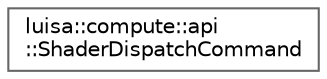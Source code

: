 digraph "类继承关系图"
{
 // LATEX_PDF_SIZE
  bgcolor="transparent";
  edge [fontname=Helvetica,fontsize=10,labelfontname=Helvetica,labelfontsize=10];
  node [fontname=Helvetica,fontsize=10,shape=box,height=0.2,width=0.4];
  rankdir="LR";
  Node0 [id="Node000000",label="luisa::compute::api\l::ShaderDispatchCommand",height=0.2,width=0.4,color="grey40", fillcolor="white", style="filled",URL="$structluisa_1_1compute_1_1api_1_1_shader_dispatch_command.html",tooltip=" "];
}
